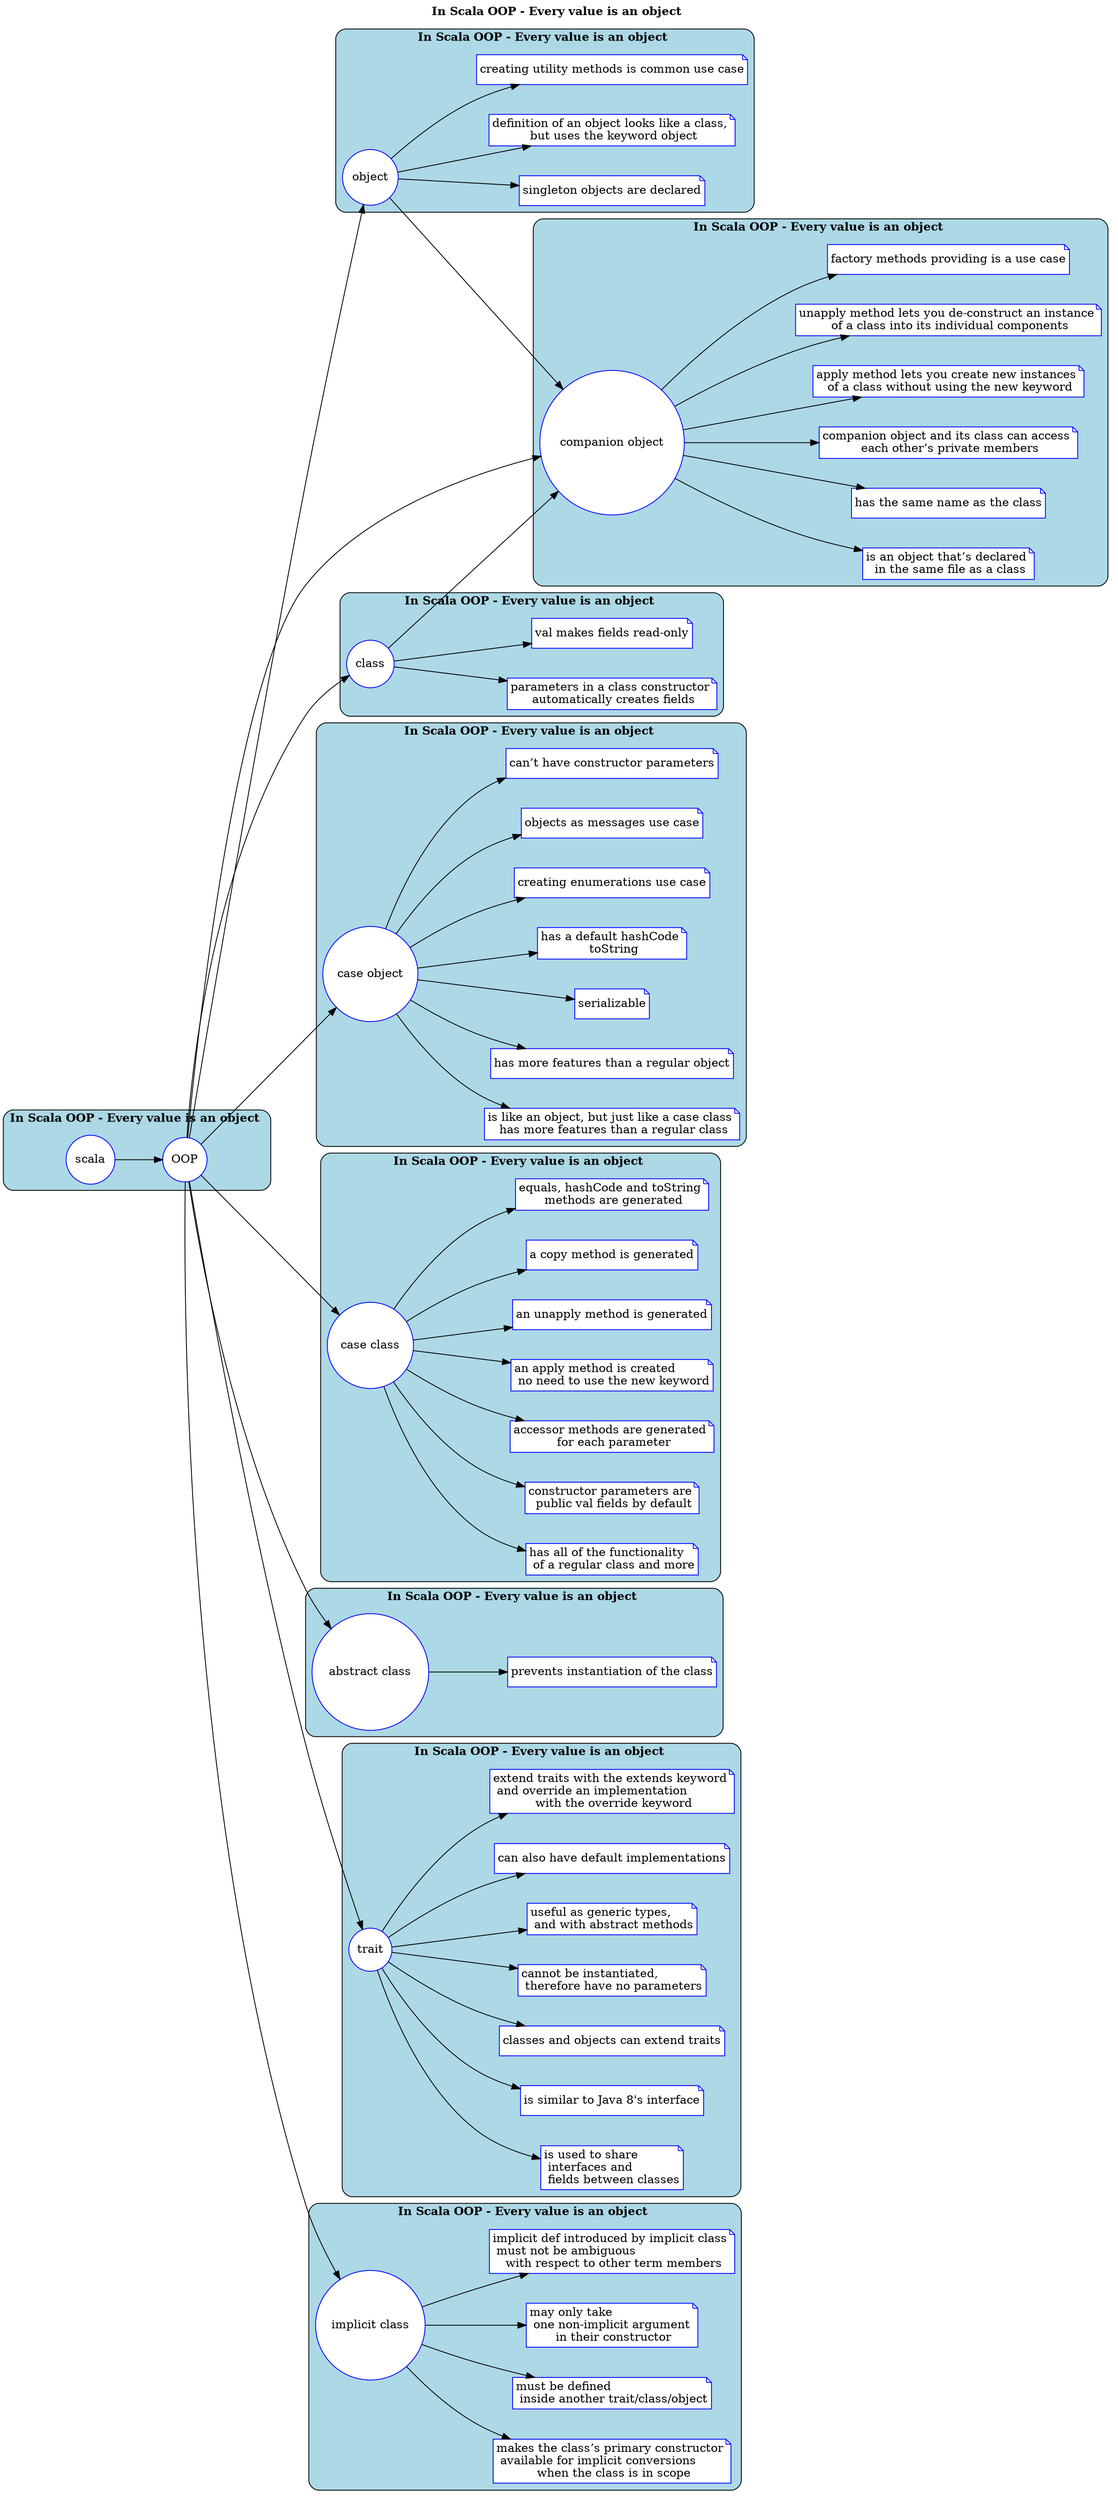 digraph scala_oop_concepts {
	label  = <<B>In Scala OOP - Every value is an object </B>>; labelloc=t;
	rankdir = "LR"; compound=true;
    graph [nodesep = 0.5 ranksep = 0.8];
	node [ shape = circle color = blue style = filled fillcolor = white margin = 0.05];

	note_object_1 [ shape = note label = "singleton objects are declared" ];
	note_object_2 [ shape = note label = "definition of an object looks like a class, \l but uses the keyword object" ];
	note_object_3 [ shape = note label = "creating utility methods is common use case" ];

	note_companion_object_1 [ shape = note label = "is an object that’s declared \l in the same file as a class" ];
	note_companion_object_2 [ shape = note label = "has the same name as the class" ];
	note_companion_object_3 [ shape = note label = "companion object and its class can access \l each other’s private members" ];
	note_companion_object_4 [ shape = note label = "apply method lets you create new instances \l of a class without using the new keyword" ];
	note_companion_object_5 [ shape = note label = "unapply method lets you de-construct an instance \l of a class into its individual components" ];
	note_companion_object_6 [ shape = note label = "factory methods providing is a use case" ];

	note_class_1 [ shape = note label = "parameters in a class constructor \l automatically creates fields" ];
	note_class_2 [ shape = note label = "val makes fields read-only" ];

	note_case_object_1 [ shape = note label = "is like an object, but just like a case class \l has more features than a regular class" ];
	note_case_object_2 [ shape = note label = "has more features than a regular object" ];
	note_case_object_3 [ shape = note label = "serializable" ];
	note_case_object_4 [ shape = note label = "has a default hashCode \l toString" ];
	note_case_object_5 [ shape = note label = "creating enumerations use case" ];
	note_case_object_6 [ shape = note label = "objects as messages use case" ];
	note_case_object_7 [ shape = note label = "can’t have constructor parameters" ];

	note_case_class_1 [ shape = note label = "has all of the functionality \l of a regular class and more" ];
	note_case_class_2 [ shape = note label = "constructor parameters are \l public val fields by default" ];
	note_case_class_3 [ shape = note label = "accessor methods are generated \l for each parameter" ];
	note_case_class_4 [ shape = note label = "an apply method is created \l no need to use the new keyword" ];
	note_case_class_5 [ shape = note label = "an unapply method is generated" ];
	note_case_class_6 [ shape = note label = "a copy method is generated" ];
	note_case_class_7 [ shape = note label = "equals, hashCode and toString \l methods are generated" ];

	note_trait_1 [ shape = note label = "is used to share \l interfaces and \l fields between classes" ];
	note_trait_2 [ shape = note label = "is similar to Java 8's interface" ];
	note_trait_3 [ shape = note label = "classes and objects can extend traits" ];
	note_trait_4 [ shape = note label = "cannot be instantiated, \l therefore have no parameters" ];
	note_trait_5 [ shape = note label = "useful as generic types, \l and with abstract methods" ];
	note_trait_6 [ shape = note label = "can also have default implementations" ];
	note_trait_7 [ shape = note label = "extend traits with the extends keyword \l and override an implementation \l with the override keyword" ];

	note_implicit_class_1 [shape = note label = "makes the class’s primary constructor \l available for implicit conversions \l when the class is in scope" ];
	note_implicit_class_2 [shape = note label = "must be defined \l inside another trait/class/object" ];
	note_implicit_class_3 [shape = note label = "may only take \l one non-implicit argument \l in their constructor" ];
	note_implicit_class_4 [shape = note label = "implicit def introduced by implicit class \l must not be ambiguous \l with respect to other term members" ];

	note_abstract_class_1 [ shape = note label = "prevents instantiation of the class" ];

    subgraph cluster_scala_oop {
        style = rounded; bgcolor = lightblue;
        scala -> OOP;
    }
    OOP -> {
        obj [label = "object"];
        comp_obj [label="companion object"];
        clz [label = "class"];
        case_obj [label="case object"];
        case_clz [label = "case class"];
        abs_clz [label = "abstract class"];
        trait;
        impl_clz [label="implicit class"];
    }
    obj-> comp_obj;
    clz -> comp_obj;

	subgraph cluster_object_notes {
		style = rounded; bgcolor = lightblue;
		obj -> {
		    note_object_1;
		    note_object_2;
		    note_object_3;
		}
	}

	subgraph cluster_companion_object_notes {
		style = rounded; bgcolor = lightblue;
		comp_obj -> {
		    note_companion_object_1;
		    note_companion_object_2;
		    note_companion_object_3;
		    note_companion_object_4;
		    note_companion_object_5;
		    note_companion_object_6;
		}
	}

	subgraph cluster_class_notes {
		style = rounded; bgcolor = lightblue;
		clz -> {
		    note_class_1;
		    note_class_2;
	    }
	}

	subgraph cluster_case_object_notes {
		style = rounded; bgcolor = lightblue;
		case_obj -> {
		    note_case_object_1;
		    note_case_object_2;
		    note_case_object_3;
		    note_case_object_4;
		    note_case_object_5;
		    note_case_object_6;
		    note_case_object_7;
	    }
	}

	subgraph cluster_case_class_notes {
		style = rounded; bgcolor = lightblue;
		case_clz -> {
		    note_case_class_1;
		    note_case_class_1;
		    note_case_class_2;
		    note_case_class_3;
		    note_case_class_4;
		    note_case_class_5;
		    note_case_class_6;
		    note_case_class_7;
	    }
	}

	subgraph cluster_abstract_class_notes {
		style = rounded; bgcolor = lightblue;
		abs_clz -> note_abstract_class_1;
	}

	subgraph cluster_trait_notes {
		style = rounded; bgcolor = lightblue;
		trait -> {
		    note_trait_1;
		    note_trait_2;
		    note_trait_3;
		    note_trait_4;
		    note_trait_5;
		    note_trait_6;
		    note_trait_7;
	    }
	}

	subgraph cluster_implicit_class_notes {
		style = rounded; bgcolor = lightblue;
		impl_clz -> {
		    note_implicit_class_1;
		    note_implicit_class_2;
		    note_implicit_class_3;
		    note_implicit_class_4;
	    }
	}

}
